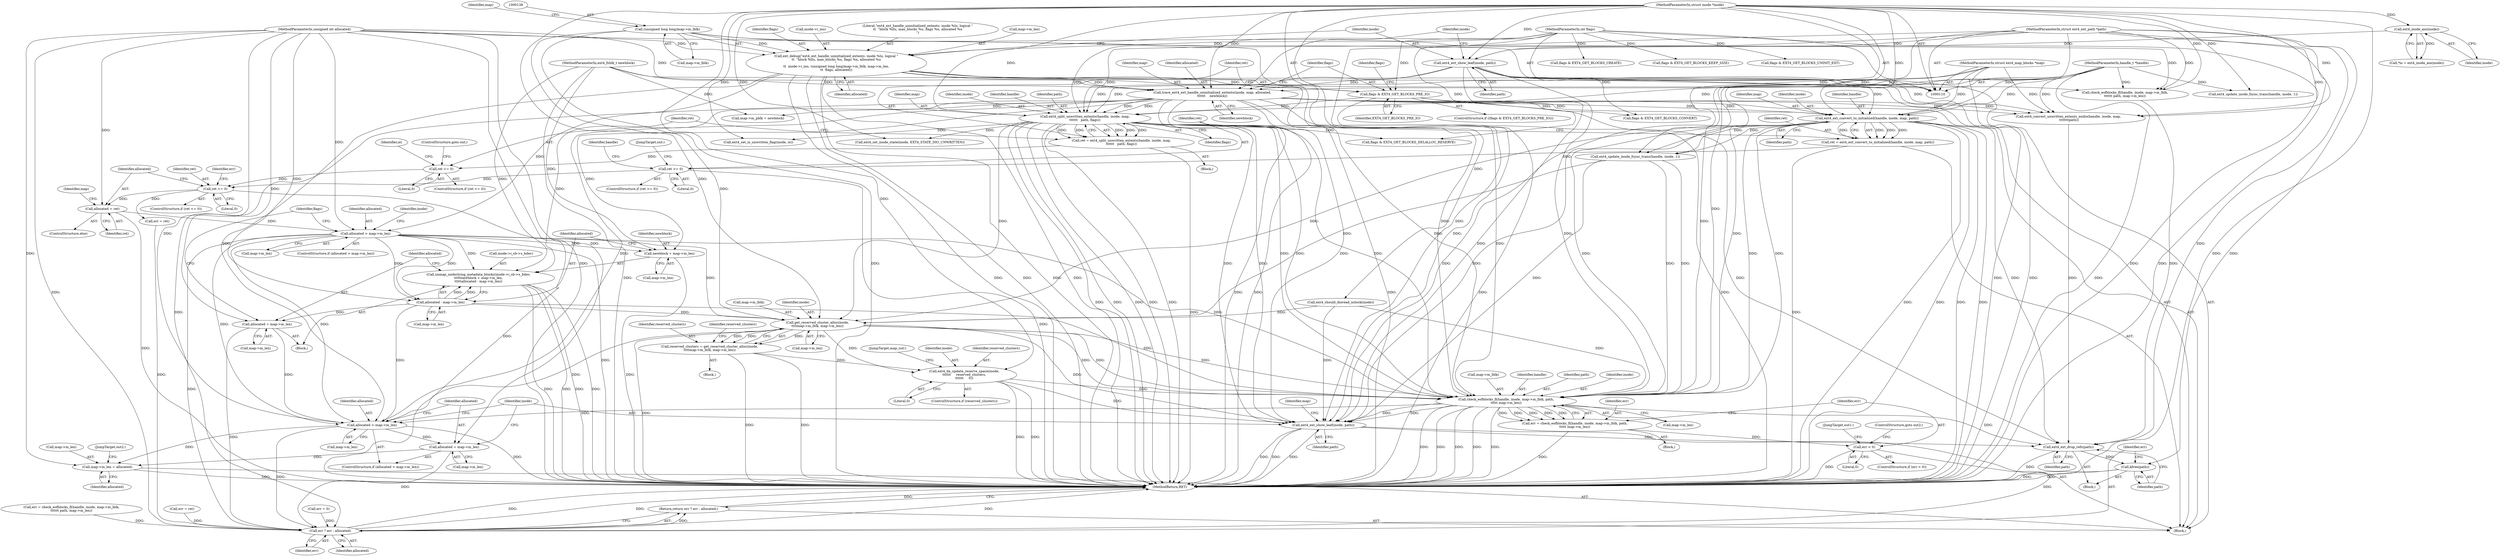 digraph "0_linux_dee1f973ca341c266229faa5a1a5bb268bed3531_0@API" {
"1000282" [label="(Call,allocated > map->m_len)"];
"1000273" [label="(Call,allocated = ret)"];
"1000264" [label="(Call,ret <= 0)"];
"1000169" [label="(Call,ret <= 0)"];
"1000160" [label="(Call,ret = ext4_split_unwritten_extents(handle, inode, map,\n\t\t\t\t\t\t   path, flags))"];
"1000162" [label="(Call,ext4_split_unwritten_extents(handle, inode, map,\n\t\t\t\t\t\t   path, flags))"];
"1000111" [label="(MethodParameterIn,handle_t *handle)"];
"1000150" [label="(Call,trace_ext4_ext_handle_uninitialized_extents(inode, map, allocated,\n\t\t\t\t\t\t    newblock))"];
"1000147" [label="(Call,ext4_ext_show_leaf(inode, path))"];
"1000130" [label="(Call,ext4_inode_aio(inode))"];
"1000112" [label="(MethodParameterIn,struct inode *inode)"];
"1000114" [label="(MethodParameterIn,struct ext4_ext_path *path)"];
"1000113" [label="(MethodParameterIn,struct ext4_map_blocks *map)"];
"1000132" [label="(Call,ext_debug(\"ext4_ext_handle_uninitialized_extents: inode %lu, logical \"\n\t\t  \"block %llu, max_blocks %u, flags %x, allocated %u\n\",\n\t\t  inode->i_ino, (unsigned long long)map->m_lblk, map->m_len,\n\t\t  flags, allocated))"];
"1000137" [label="(Call,(unsigned long long)map->m_lblk)"];
"1000115" [label="(MethodParameterIn,int flags)"];
"1000116" [label="(MethodParameterIn,unsigned int allocated)"];
"1000117" [label="(MethodParameterIn,ext4_fsblk_t newblock)"];
"1000156" [label="(Call,flags & EXT4_GET_BLOCKS_PRE_IO)"];
"1000255" [label="(Call,ret >= 0)"];
"1000247" [label="(Call,ret = ext4_ext_convert_to_initialized(handle, inode, map, path))"];
"1000249" [label="(Call,ext4_ext_convert_to_initialized(handle, inode, map, path))"];
"1000288" [label="(Call,unmap_underlying_metadata_blocks(inode->i_sb->s_bdev,\n\t\t\t\t\tnewblock + map->m_len,\n\t\t\t\t\tallocated - map->m_len))"];
"1000294" [label="(Call,newblock + map->m_len)"];
"1000299" [label="(Call,allocated - map->m_len)"];
"1000304" [label="(Call,allocated = map->m_len)"];
"1000363" [label="(Call,allocated > map->m_len)"];
"1000368" [label="(Call,allocated = map->m_len)"];
"1000381" [label="(Call,map->m_len = allocated)"];
"1000395" [label="(Call,err ? err : allocated)"];
"1000394" [label="(Return,return err ? err : allocated;)"];
"1000317" [label="(Call,get_reserved_cluster_alloc(inode,\n\t\t\t\tmap->m_lblk, map->m_len))"];
"1000315" [label="(Call,reserved_clusters = get_reserved_cluster_alloc(inode,\n\t\t\t\tmap->m_lblk, map->m_len))"];
"1000327" [label="(Call,ext4_da_update_reserve_space(inode,\n\t\t\t\t\t\t     reserved_clusters,\n\t\t\t\t\t\t     0))"];
"1000346" [label="(Call,check_eofblocks_fl(handle, inode, map->m_lblk, path,\n\t\t\t\t\t map->m_len))"];
"1000344" [label="(Call,err = check_eofblocks_fl(handle, inode, map->m_lblk, path,\n\t\t\t\t\t map->m_len))"];
"1000357" [label="(Call,err < 0)"];
"1000373" [label="(Call,ext4_ext_show_leaf(inode, path))"];
"1000390" [label="(Call,ext4_ext_drop_refs(path))"];
"1000392" [label="(Call,kfree(path))"];
"1000147" [label="(Call,ext4_ext_show_leaf(inode, path))"];
"1000339" [label="(Call,flags & EXT4_GET_BLOCKS_KEEP_SIZE)"];
"1000248" [label="(Identifier,ret)"];
"1000142" [label="(Call,map->m_len)"];
"1000296" [label="(Call,map->m_len)"];
"1000257" [label="(Literal,0)"];
"1000313" [label="(Block,)"];
"1000331" [label="(JumpTarget,map_out:)"];
"1000145" [label="(Identifier,flags)"];
"1000358" [label="(Identifier,err)"];
"1000157" [label="(Identifier,flags)"];
"1000252" [label="(Identifier,map)"];
"1000262" [label="(JumpTarget,out:)"];
"1000369" [label="(Identifier,allocated)"];
"1000192" [label="(Call,flags & EXT4_GET_BLOCKS_CONVERT)"];
"1000375" [label="(Identifier,path)"];
"1000131" [label="(Identifier,inode)"];
"1000389" [label="(Block,)"];
"1000363" [label="(Call,allocated > map->m_len)"];
"1000392" [label="(Call,kfree(path))"];
"1000360" [label="(ControlStructure,goto out2;)"];
"1000282" [label="(Call,allocated > map->m_len)"];
"1000263" [label="(ControlStructure,if (ret <= 0))"];
"1000139" [label="(Call,map->m_lblk)"];
"1000163" [label="(Identifier,handle)"];
"1000170" [label="(Identifier,ret)"];
"1000390" [label="(Call,ext4_ext_drop_refs(path))"];
"1000397" [label="(Identifier,err)"];
"1000349" [label="(Call,map->m_lblk)"];
"1000156" [label="(Call,flags & EXT4_GET_BLOCKS_PRE_IO)"];
"1000269" [label="(Identifier,err)"];
"1000268" [label="(Call,err = ret)"];
"1000114" [label="(MethodParameterIn,struct ext4_ext_path *path)"];
"1000295" [label="(Identifier,newblock)"];
"1000326" [label="(Identifier,reserved_clusters)"];
"1000183" [label="(Call,ext4_should_dioread_nolock(inode))"];
"1000284" [label="(Call,map->m_len)"];
"1000155" [label="(ControlStructure,if ((flags & EXT4_GET_BLOCKS_PRE_IO)))"];
"1000167" [label="(Identifier,flags)"];
"1000344" [label="(Call,err = check_eofblocks_fl(handle, inode, map->m_lblk, path,\n\t\t\t\t\t map->m_len))"];
"1000396" [label="(Identifier,err)"];
"1000255" [label="(Call,ret >= 0)"];
"1000300" [label="(Identifier,allocated)"];
"1000291" [label="(Identifier,inode)"];
"1000111" [label="(MethodParameterIn,handle_t *handle)"];
"1000373" [label="(Call,ext4_ext_show_leaf(inode, path))"];
"1000149" [label="(Identifier,path)"];
"1000225" [label="(Call,err = ret)"];
"1000382" [label="(Call,map->m_len)"];
"1000362" [label="(ControlStructure,if (allocated > map->m_len))"];
"1000359" [label="(Literal,0)"];
"1000395" [label="(Call,err ? err : allocated)"];
"1000287" [label="(Block,)"];
"1000305" [label="(Identifier,allocated)"];
"1000251" [label="(Identifier,inode)"];
"1000166" [label="(Identifier,path)"];
"1000153" [label="(Identifier,allocated)"];
"1000150" [label="(Call,trace_ext4_ext_handle_uninitialized_extents(inode, map, allocated,\n\t\t\t\t\t\t    newblock))"];
"1000179" [label="(Call,ext4_set_inode_state(inode, EXT4_STATE_DIO_UNWRITTEN))"];
"1000273" [label="(Call,allocated = ret)"];
"1000230" [label="(Call,flags & EXT4_GET_BLOCKS_UNINIT_EXT)"];
"1000346" [label="(Call,check_eofblocks_fl(handle, inode, map->m_lblk, path,\n\t\t\t\t\t map->m_len))"];
"1000124" [label="(Call,err = 0)"];
"1000310" [label="(Call,flags & EXT4_GET_BLOCKS_DELALLOC_RESERVE)"];
"1000113" [label="(MethodParameterIn,struct ext4_map_blocks *map)"];
"1000115" [label="(MethodParameterIn,int flags)"];
"1000249" [label="(Call,ext4_ext_convert_to_initialized(handle, inode, map, path))"];
"1000289" [label="(Call,inode->i_sb->s_bdev)"];
"1000299" [label="(Call,allocated - map->m_len)"];
"1000154" [label="(Identifier,newblock)"];
"1000236" [label="(Call,flags & EXT4_GET_BLOCKS_CREATE)"];
"1000385" [label="(Identifier,allocated)"];
"1000391" [label="(Identifier,path)"];
"1000174" [label="(Identifier,io)"];
"1000368" [label="(Call,allocated = map->m_len)"];
"1000386" [label="(JumpTarget,out2:)"];
"1000328" [label="(Identifier,inode)"];
"1000134" [label="(Call,inode->i_ino)"];
"1000399" [label="(MethodReturn,RET)"];
"1000316" [label="(Identifier,reserved_clusters)"];
"1000137" [label="(Call,(unsigned long long)map->m_lblk)"];
"1000374" [label="(Identifier,inode)"];
"1000151" [label="(Identifier,inode)"];
"1000175" [label="(Call,ext4_set_io_unwritten_flag(inode, io))"];
"1000148" [label="(Identifier,inode)"];
"1000356" [label="(ControlStructure,if (err < 0))"];
"1000250" [label="(Identifier,handle)"];
"1000347" [label="(Identifier,handle)"];
"1000116" [label="(MethodParameterIn,unsigned int allocated)"];
"1000198" [label="(Call,ext4_convert_unwritten_extents_endio(handle, inode, map,\n \t\t\t\t\t\t\tpath))"];
"1000301" [label="(Call,map->m_len)"];
"1000160" [label="(Call,ret = ext4_split_unwritten_extents(handle, inode, map,\n\t\t\t\t\t\t   path, flags))"];
"1000398" [label="(Identifier,allocated)"];
"1000315" [label="(Call,reserved_clusters = get_reserved_cluster_alloc(inode,\n\t\t\t\tmap->m_lblk, map->m_len))"];
"1000256" [label="(Identifier,ret)"];
"1000165" [label="(Identifier,map)"];
"1000146" [label="(Identifier,allocated)"];
"1000357" [label="(Call,err < 0)"];
"1000208" [label="(Call,ext4_update_inode_fsync_trans(handle, inode, 1))"];
"1000254" [label="(ControlStructure,if (ret >= 0))"];
"1000117" [label="(MethodParameterIn,ext4_fsblk_t newblock)"];
"1000345" [label="(Identifier,err)"];
"1000381" [label="(Call,map->m_len = allocated)"];
"1000394" [label="(Return,return err ? err : allocated;)"];
"1000306" [label="(Call,map->m_len)"];
"1000317" [label="(Call,get_reserved_cluster_alloc(inode,\n\t\t\t\tmap->m_lblk, map->m_len))"];
"1000259" [label="(Identifier,handle)"];
"1000330" [label="(Literal,0)"];
"1000152" [label="(Identifier,map)"];
"1000376" [label="(Call,map->m_pblk = newblock)"];
"1000118" [label="(Block,)"];
"1000365" [label="(Call,map->m_len)"];
"1000343" [label="(Block,)"];
"1000378" [label="(Identifier,map)"];
"1000275" [label="(Identifier,ret)"];
"1000329" [label="(Identifier,reserved_clusters)"];
"1000169" [label="(Call,ret <= 0)"];
"1000193" [label="(Identifier,flags)"];
"1000352" [label="(Identifier,path)"];
"1000283" [label="(Identifier,allocated)"];
"1000264" [label="(Call,ret <= 0)"];
"1000327" [label="(Call,ext4_da_update_reserve_space(inode,\n\t\t\t\t\t\t     reserved_clusters,\n\t\t\t\t\t\t     0))"];
"1000348" [label="(Identifier,inode)"];
"1000258" [label="(Call,ext4_update_inode_fsync_trans(handle, inode, 1))"];
"1000278" [label="(Identifier,map)"];
"1000361" [label="(JumpTarget,out1:)"];
"1000130" [label="(Call,ext4_inode_aio(inode))"];
"1000318" [label="(Identifier,inode)"];
"1000158" [label="(Identifier,EXT4_GET_BLOCKS_PRE_IO)"];
"1000319" [label="(Call,map->m_lblk)"];
"1000161" [label="(Identifier,ret)"];
"1000159" [label="(Block,)"];
"1000164" [label="(Identifier,inode)"];
"1000133" [label="(Literal,\"ext4_ext_handle_uninitialized_extents: inode %lu, logical \"\n\t\t  \"block %llu, max_blocks %u, flags %x, allocated %u\n\")"];
"1000162" [label="(Call,ext4_split_unwritten_extents(handle, inode, map,\n\t\t\t\t\t\t   path, flags))"];
"1000143" [label="(Identifier,map)"];
"1000325" [label="(ControlStructure,if (reserved_clusters))"];
"1000172" [label="(ControlStructure,goto out;)"];
"1000132" [label="(Call,ext_debug(\"ext4_ext_handle_uninitialized_extents: inode %lu, logical \"\n\t\t  \"block %llu, max_blocks %u, flags %x, allocated %u\n\",\n\t\t  inode->i_ino, (unsigned long long)map->m_lblk, map->m_len,\n\t\t  flags, allocated))"];
"1000353" [label="(Call,map->m_len)"];
"1000322" [label="(Call,map->m_len)"];
"1000265" [label="(Identifier,ret)"];
"1000294" [label="(Call,newblock + map->m_len)"];
"1000274" [label="(Identifier,allocated)"];
"1000112" [label="(MethodParameterIn,struct inode *inode)"];
"1000288" [label="(Call,unmap_underlying_metadata_blocks(inode->i_sb->s_bdev,\n\t\t\t\t\tnewblock + map->m_len,\n\t\t\t\t\tallocated - map->m_len))"];
"1000212" [label="(Call,err = check_eofblocks_fl(handle, inode, map->m_lblk,\n\t\t\t\t\t\t path, map->m_len))"];
"1000364" [label="(Identifier,allocated)"];
"1000128" [label="(Call,*io = ext4_inode_aio(inode))"];
"1000311" [label="(Identifier,flags)"];
"1000253" [label="(Identifier,path)"];
"1000168" [label="(ControlStructure,if (ret <= 0))"];
"1000304" [label="(Call,allocated = map->m_len)"];
"1000272" [label="(ControlStructure,else)"];
"1000266" [label="(Literal,0)"];
"1000247" [label="(Call,ret = ext4_ext_convert_to_initialized(handle, inode, map, path))"];
"1000214" [label="(Call,check_eofblocks_fl(handle, inode, map->m_lblk,\n\t\t\t\t\t\t path, map->m_len))"];
"1000393" [label="(Identifier,path)"];
"1000171" [label="(Literal,0)"];
"1000370" [label="(Call,map->m_len)"];
"1000281" [label="(ControlStructure,if (allocated > map->m_len))"];
"1000282" -> "1000281"  [label="AST: "];
"1000282" -> "1000284"  [label="CFG: "];
"1000283" -> "1000282"  [label="AST: "];
"1000284" -> "1000282"  [label="AST: "];
"1000291" -> "1000282"  [label="CFG: "];
"1000311" -> "1000282"  [label="CFG: "];
"1000282" -> "1000399"  [label="DDG: "];
"1000273" -> "1000282"  [label="DDG: "];
"1000116" -> "1000282"  [label="DDG: "];
"1000132" -> "1000282"  [label="DDG: "];
"1000282" -> "1000288"  [label="DDG: "];
"1000282" -> "1000294"  [label="DDG: "];
"1000282" -> "1000299"  [label="DDG: "];
"1000282" -> "1000299"  [label="DDG: "];
"1000282" -> "1000317"  [label="DDG: "];
"1000282" -> "1000346"  [label="DDG: "];
"1000282" -> "1000363"  [label="DDG: "];
"1000282" -> "1000363"  [label="DDG: "];
"1000282" -> "1000395"  [label="DDG: "];
"1000273" -> "1000272"  [label="AST: "];
"1000273" -> "1000275"  [label="CFG: "];
"1000274" -> "1000273"  [label="AST: "];
"1000275" -> "1000273"  [label="AST: "];
"1000278" -> "1000273"  [label="CFG: "];
"1000273" -> "1000399"  [label="DDG: "];
"1000264" -> "1000273"  [label="DDG: "];
"1000116" -> "1000273"  [label="DDG: "];
"1000264" -> "1000263"  [label="AST: "];
"1000264" -> "1000266"  [label="CFG: "];
"1000265" -> "1000264"  [label="AST: "];
"1000266" -> "1000264"  [label="AST: "];
"1000269" -> "1000264"  [label="CFG: "];
"1000274" -> "1000264"  [label="CFG: "];
"1000264" -> "1000399"  [label="DDG: "];
"1000169" -> "1000264"  [label="DDG: "];
"1000255" -> "1000264"  [label="DDG: "];
"1000264" -> "1000268"  [label="DDG: "];
"1000169" -> "1000168"  [label="AST: "];
"1000169" -> "1000171"  [label="CFG: "];
"1000170" -> "1000169"  [label="AST: "];
"1000171" -> "1000169"  [label="AST: "];
"1000172" -> "1000169"  [label="CFG: "];
"1000174" -> "1000169"  [label="CFG: "];
"1000160" -> "1000169"  [label="DDG: "];
"1000160" -> "1000159"  [label="AST: "];
"1000160" -> "1000162"  [label="CFG: "];
"1000161" -> "1000160"  [label="AST: "];
"1000162" -> "1000160"  [label="AST: "];
"1000170" -> "1000160"  [label="CFG: "];
"1000160" -> "1000399"  [label="DDG: "];
"1000162" -> "1000160"  [label="DDG: "];
"1000162" -> "1000160"  [label="DDG: "];
"1000162" -> "1000160"  [label="DDG: "];
"1000162" -> "1000160"  [label="DDG: "];
"1000162" -> "1000160"  [label="DDG: "];
"1000162" -> "1000167"  [label="CFG: "];
"1000163" -> "1000162"  [label="AST: "];
"1000164" -> "1000162"  [label="AST: "];
"1000165" -> "1000162"  [label="AST: "];
"1000166" -> "1000162"  [label="AST: "];
"1000167" -> "1000162"  [label="AST: "];
"1000162" -> "1000399"  [label="DDG: "];
"1000162" -> "1000399"  [label="DDG: "];
"1000162" -> "1000399"  [label="DDG: "];
"1000162" -> "1000399"  [label="DDG: "];
"1000162" -> "1000399"  [label="DDG: "];
"1000111" -> "1000162"  [label="DDG: "];
"1000150" -> "1000162"  [label="DDG: "];
"1000150" -> "1000162"  [label="DDG: "];
"1000112" -> "1000162"  [label="DDG: "];
"1000113" -> "1000162"  [label="DDG: "];
"1000147" -> "1000162"  [label="DDG: "];
"1000114" -> "1000162"  [label="DDG: "];
"1000156" -> "1000162"  [label="DDG: "];
"1000115" -> "1000162"  [label="DDG: "];
"1000162" -> "1000175"  [label="DDG: "];
"1000162" -> "1000179"  [label="DDG: "];
"1000162" -> "1000310"  [label="DDG: "];
"1000162" -> "1000317"  [label="DDG: "];
"1000162" -> "1000346"  [label="DDG: "];
"1000162" -> "1000346"  [label="DDG: "];
"1000162" -> "1000346"  [label="DDG: "];
"1000162" -> "1000373"  [label="DDG: "];
"1000162" -> "1000373"  [label="DDG: "];
"1000162" -> "1000390"  [label="DDG: "];
"1000111" -> "1000110"  [label="AST: "];
"1000111" -> "1000399"  [label="DDG: "];
"1000111" -> "1000198"  [label="DDG: "];
"1000111" -> "1000208"  [label="DDG: "];
"1000111" -> "1000214"  [label="DDG: "];
"1000111" -> "1000249"  [label="DDG: "];
"1000111" -> "1000258"  [label="DDG: "];
"1000111" -> "1000346"  [label="DDG: "];
"1000150" -> "1000118"  [label="AST: "];
"1000150" -> "1000154"  [label="CFG: "];
"1000151" -> "1000150"  [label="AST: "];
"1000152" -> "1000150"  [label="AST: "];
"1000153" -> "1000150"  [label="AST: "];
"1000154" -> "1000150"  [label="AST: "];
"1000157" -> "1000150"  [label="CFG: "];
"1000150" -> "1000399"  [label="DDG: "];
"1000150" -> "1000399"  [label="DDG: "];
"1000150" -> "1000399"  [label="DDG: "];
"1000147" -> "1000150"  [label="DDG: "];
"1000112" -> "1000150"  [label="DDG: "];
"1000113" -> "1000150"  [label="DDG: "];
"1000132" -> "1000150"  [label="DDG: "];
"1000116" -> "1000150"  [label="DDG: "];
"1000117" -> "1000150"  [label="DDG: "];
"1000150" -> "1000198"  [label="DDG: "];
"1000150" -> "1000198"  [label="DDG: "];
"1000150" -> "1000249"  [label="DDG: "];
"1000150" -> "1000249"  [label="DDG: "];
"1000150" -> "1000288"  [label="DDG: "];
"1000150" -> "1000294"  [label="DDG: "];
"1000150" -> "1000346"  [label="DDG: "];
"1000150" -> "1000363"  [label="DDG: "];
"1000150" -> "1000373"  [label="DDG: "];
"1000150" -> "1000376"  [label="DDG: "];
"1000150" -> "1000395"  [label="DDG: "];
"1000147" -> "1000118"  [label="AST: "];
"1000147" -> "1000149"  [label="CFG: "];
"1000148" -> "1000147"  [label="AST: "];
"1000149" -> "1000147"  [label="AST: "];
"1000151" -> "1000147"  [label="CFG: "];
"1000147" -> "1000399"  [label="DDG: "];
"1000130" -> "1000147"  [label="DDG: "];
"1000112" -> "1000147"  [label="DDG: "];
"1000114" -> "1000147"  [label="DDG: "];
"1000147" -> "1000198"  [label="DDG: "];
"1000147" -> "1000249"  [label="DDG: "];
"1000147" -> "1000346"  [label="DDG: "];
"1000147" -> "1000373"  [label="DDG: "];
"1000130" -> "1000128"  [label="AST: "];
"1000130" -> "1000131"  [label="CFG: "];
"1000131" -> "1000130"  [label="AST: "];
"1000128" -> "1000130"  [label="CFG: "];
"1000130" -> "1000128"  [label="DDG: "];
"1000112" -> "1000130"  [label="DDG: "];
"1000112" -> "1000110"  [label="AST: "];
"1000112" -> "1000399"  [label="DDG: "];
"1000112" -> "1000175"  [label="DDG: "];
"1000112" -> "1000179"  [label="DDG: "];
"1000112" -> "1000183"  [label="DDG: "];
"1000112" -> "1000198"  [label="DDG: "];
"1000112" -> "1000208"  [label="DDG: "];
"1000112" -> "1000214"  [label="DDG: "];
"1000112" -> "1000249"  [label="DDG: "];
"1000112" -> "1000258"  [label="DDG: "];
"1000112" -> "1000317"  [label="DDG: "];
"1000112" -> "1000327"  [label="DDG: "];
"1000112" -> "1000346"  [label="DDG: "];
"1000112" -> "1000373"  [label="DDG: "];
"1000114" -> "1000110"  [label="AST: "];
"1000114" -> "1000399"  [label="DDG: "];
"1000114" -> "1000198"  [label="DDG: "];
"1000114" -> "1000214"  [label="DDG: "];
"1000114" -> "1000249"  [label="DDG: "];
"1000114" -> "1000346"  [label="DDG: "];
"1000114" -> "1000373"  [label="DDG: "];
"1000114" -> "1000390"  [label="DDG: "];
"1000114" -> "1000392"  [label="DDG: "];
"1000113" -> "1000110"  [label="AST: "];
"1000113" -> "1000399"  [label="DDG: "];
"1000113" -> "1000198"  [label="DDG: "];
"1000113" -> "1000249"  [label="DDG: "];
"1000132" -> "1000118"  [label="AST: "];
"1000132" -> "1000146"  [label="CFG: "];
"1000133" -> "1000132"  [label="AST: "];
"1000134" -> "1000132"  [label="AST: "];
"1000137" -> "1000132"  [label="AST: "];
"1000142" -> "1000132"  [label="AST: "];
"1000145" -> "1000132"  [label="AST: "];
"1000146" -> "1000132"  [label="AST: "];
"1000148" -> "1000132"  [label="CFG: "];
"1000132" -> "1000399"  [label="DDG: "];
"1000132" -> "1000399"  [label="DDG: "];
"1000132" -> "1000399"  [label="DDG: "];
"1000132" -> "1000399"  [label="DDG: "];
"1000137" -> "1000132"  [label="DDG: "];
"1000115" -> "1000132"  [label="DDG: "];
"1000116" -> "1000132"  [label="DDG: "];
"1000132" -> "1000156"  [label="DDG: "];
"1000132" -> "1000214"  [label="DDG: "];
"1000132" -> "1000346"  [label="DDG: "];
"1000132" -> "1000363"  [label="DDG: "];
"1000137" -> "1000139"  [label="CFG: "];
"1000138" -> "1000137"  [label="AST: "];
"1000139" -> "1000137"  [label="AST: "];
"1000143" -> "1000137"  [label="CFG: "];
"1000137" -> "1000399"  [label="DDG: "];
"1000137" -> "1000214"  [label="DDG: "];
"1000137" -> "1000317"  [label="DDG: "];
"1000137" -> "1000346"  [label="DDG: "];
"1000115" -> "1000110"  [label="AST: "];
"1000115" -> "1000399"  [label="DDG: "];
"1000115" -> "1000156"  [label="DDG: "];
"1000115" -> "1000192"  [label="DDG: "];
"1000115" -> "1000230"  [label="DDG: "];
"1000115" -> "1000236"  [label="DDG: "];
"1000115" -> "1000310"  [label="DDG: "];
"1000115" -> "1000339"  [label="DDG: "];
"1000116" -> "1000110"  [label="AST: "];
"1000116" -> "1000399"  [label="DDG: "];
"1000116" -> "1000299"  [label="DDG: "];
"1000116" -> "1000304"  [label="DDG: "];
"1000116" -> "1000363"  [label="DDG: "];
"1000116" -> "1000368"  [label="DDG: "];
"1000116" -> "1000381"  [label="DDG: "];
"1000116" -> "1000395"  [label="DDG: "];
"1000117" -> "1000110"  [label="AST: "];
"1000117" -> "1000399"  [label="DDG: "];
"1000117" -> "1000288"  [label="DDG: "];
"1000117" -> "1000294"  [label="DDG: "];
"1000117" -> "1000376"  [label="DDG: "];
"1000156" -> "1000155"  [label="AST: "];
"1000156" -> "1000158"  [label="CFG: "];
"1000157" -> "1000156"  [label="AST: "];
"1000158" -> "1000156"  [label="AST: "];
"1000161" -> "1000156"  [label="CFG: "];
"1000193" -> "1000156"  [label="CFG: "];
"1000156" -> "1000399"  [label="DDG: "];
"1000156" -> "1000399"  [label="DDG: "];
"1000156" -> "1000192"  [label="DDG: "];
"1000255" -> "1000254"  [label="AST: "];
"1000255" -> "1000257"  [label="CFG: "];
"1000256" -> "1000255"  [label="AST: "];
"1000257" -> "1000255"  [label="AST: "];
"1000259" -> "1000255"  [label="CFG: "];
"1000262" -> "1000255"  [label="CFG: "];
"1000255" -> "1000399"  [label="DDG: "];
"1000247" -> "1000255"  [label="DDG: "];
"1000247" -> "1000118"  [label="AST: "];
"1000247" -> "1000249"  [label="CFG: "];
"1000248" -> "1000247"  [label="AST: "];
"1000249" -> "1000247"  [label="AST: "];
"1000256" -> "1000247"  [label="CFG: "];
"1000247" -> "1000399"  [label="DDG: "];
"1000249" -> "1000247"  [label="DDG: "];
"1000249" -> "1000247"  [label="DDG: "];
"1000249" -> "1000247"  [label="DDG: "];
"1000249" -> "1000247"  [label="DDG: "];
"1000249" -> "1000253"  [label="CFG: "];
"1000250" -> "1000249"  [label="AST: "];
"1000251" -> "1000249"  [label="AST: "];
"1000252" -> "1000249"  [label="AST: "];
"1000253" -> "1000249"  [label="AST: "];
"1000249" -> "1000399"  [label="DDG: "];
"1000249" -> "1000399"  [label="DDG: "];
"1000249" -> "1000399"  [label="DDG: "];
"1000249" -> "1000399"  [label="DDG: "];
"1000249" -> "1000258"  [label="DDG: "];
"1000249" -> "1000258"  [label="DDG: "];
"1000249" -> "1000317"  [label="DDG: "];
"1000249" -> "1000346"  [label="DDG: "];
"1000249" -> "1000346"  [label="DDG: "];
"1000249" -> "1000346"  [label="DDG: "];
"1000249" -> "1000373"  [label="DDG: "];
"1000249" -> "1000373"  [label="DDG: "];
"1000249" -> "1000390"  [label="DDG: "];
"1000288" -> "1000287"  [label="AST: "];
"1000288" -> "1000299"  [label="CFG: "];
"1000289" -> "1000288"  [label="AST: "];
"1000294" -> "1000288"  [label="AST: "];
"1000299" -> "1000288"  [label="AST: "];
"1000305" -> "1000288"  [label="CFG: "];
"1000288" -> "1000399"  [label="DDG: "];
"1000288" -> "1000399"  [label="DDG: "];
"1000288" -> "1000399"  [label="DDG: "];
"1000288" -> "1000399"  [label="DDG: "];
"1000299" -> "1000288"  [label="DDG: "];
"1000299" -> "1000288"  [label="DDG: "];
"1000294" -> "1000296"  [label="CFG: "];
"1000295" -> "1000294"  [label="AST: "];
"1000296" -> "1000294"  [label="AST: "];
"1000300" -> "1000294"  [label="CFG: "];
"1000294" -> "1000399"  [label="DDG: "];
"1000299" -> "1000301"  [label="CFG: "];
"1000300" -> "1000299"  [label="AST: "];
"1000301" -> "1000299"  [label="AST: "];
"1000299" -> "1000304"  [label="DDG: "];
"1000299" -> "1000317"  [label="DDG: "];
"1000299" -> "1000346"  [label="DDG: "];
"1000299" -> "1000363"  [label="DDG: "];
"1000304" -> "1000287"  [label="AST: "];
"1000304" -> "1000306"  [label="CFG: "];
"1000305" -> "1000304"  [label="AST: "];
"1000306" -> "1000304"  [label="AST: "];
"1000311" -> "1000304"  [label="CFG: "];
"1000304" -> "1000363"  [label="DDG: "];
"1000304" -> "1000395"  [label="DDG: "];
"1000363" -> "1000362"  [label="AST: "];
"1000363" -> "1000365"  [label="CFG: "];
"1000364" -> "1000363"  [label="AST: "];
"1000365" -> "1000363"  [label="AST: "];
"1000369" -> "1000363"  [label="CFG: "];
"1000374" -> "1000363"  [label="CFG: "];
"1000363" -> "1000399"  [label="DDG: "];
"1000346" -> "1000363"  [label="DDG: "];
"1000317" -> "1000363"  [label="DDG: "];
"1000363" -> "1000368"  [label="DDG: "];
"1000363" -> "1000381"  [label="DDG: "];
"1000363" -> "1000395"  [label="DDG: "];
"1000368" -> "1000362"  [label="AST: "];
"1000368" -> "1000370"  [label="CFG: "];
"1000369" -> "1000368"  [label="AST: "];
"1000370" -> "1000368"  [label="AST: "];
"1000374" -> "1000368"  [label="CFG: "];
"1000368" -> "1000381"  [label="DDG: "];
"1000368" -> "1000395"  [label="DDG: "];
"1000381" -> "1000118"  [label="AST: "];
"1000381" -> "1000385"  [label="CFG: "];
"1000382" -> "1000381"  [label="AST: "];
"1000385" -> "1000381"  [label="AST: "];
"1000386" -> "1000381"  [label="CFG: "];
"1000381" -> "1000399"  [label="DDG: "];
"1000395" -> "1000394"  [label="AST: "];
"1000395" -> "1000397"  [label="CFG: "];
"1000395" -> "1000398"  [label="CFG: "];
"1000396" -> "1000395"  [label="AST: "];
"1000397" -> "1000395"  [label="AST: "];
"1000398" -> "1000395"  [label="AST: "];
"1000394" -> "1000395"  [label="CFG: "];
"1000395" -> "1000399"  [label="DDG: "];
"1000395" -> "1000399"  [label="DDG: "];
"1000395" -> "1000399"  [label="DDG: "];
"1000395" -> "1000394"  [label="DDG: "];
"1000124" -> "1000395"  [label="DDG: "];
"1000225" -> "1000395"  [label="DDG: "];
"1000268" -> "1000395"  [label="DDG: "];
"1000357" -> "1000395"  [label="DDG: "];
"1000212" -> "1000395"  [label="DDG: "];
"1000394" -> "1000118"  [label="AST: "];
"1000399" -> "1000394"  [label="CFG: "];
"1000394" -> "1000399"  [label="DDG: "];
"1000317" -> "1000315"  [label="AST: "];
"1000317" -> "1000322"  [label="CFG: "];
"1000318" -> "1000317"  [label="AST: "];
"1000319" -> "1000317"  [label="AST: "];
"1000322" -> "1000317"  [label="AST: "];
"1000315" -> "1000317"  [label="CFG: "];
"1000317" -> "1000399"  [label="DDG: "];
"1000317" -> "1000315"  [label="DDG: "];
"1000317" -> "1000315"  [label="DDG: "];
"1000317" -> "1000315"  [label="DDG: "];
"1000183" -> "1000317"  [label="DDG: "];
"1000258" -> "1000317"  [label="DDG: "];
"1000317" -> "1000327"  [label="DDG: "];
"1000317" -> "1000346"  [label="DDG: "];
"1000317" -> "1000346"  [label="DDG: "];
"1000317" -> "1000346"  [label="DDG: "];
"1000317" -> "1000373"  [label="DDG: "];
"1000315" -> "1000313"  [label="AST: "];
"1000316" -> "1000315"  [label="AST: "];
"1000326" -> "1000315"  [label="CFG: "];
"1000315" -> "1000399"  [label="DDG: "];
"1000315" -> "1000399"  [label="DDG: "];
"1000315" -> "1000327"  [label="DDG: "];
"1000327" -> "1000325"  [label="AST: "];
"1000327" -> "1000330"  [label="CFG: "];
"1000328" -> "1000327"  [label="AST: "];
"1000329" -> "1000327"  [label="AST: "];
"1000330" -> "1000327"  [label="AST: "];
"1000331" -> "1000327"  [label="CFG: "];
"1000327" -> "1000399"  [label="DDG: "];
"1000327" -> "1000399"  [label="DDG: "];
"1000327" -> "1000346"  [label="DDG: "];
"1000327" -> "1000373"  [label="DDG: "];
"1000346" -> "1000344"  [label="AST: "];
"1000346" -> "1000353"  [label="CFG: "];
"1000347" -> "1000346"  [label="AST: "];
"1000348" -> "1000346"  [label="AST: "];
"1000349" -> "1000346"  [label="AST: "];
"1000352" -> "1000346"  [label="AST: "];
"1000353" -> "1000346"  [label="AST: "];
"1000344" -> "1000346"  [label="CFG: "];
"1000346" -> "1000399"  [label="DDG: "];
"1000346" -> "1000399"  [label="DDG: "];
"1000346" -> "1000399"  [label="DDG: "];
"1000346" -> "1000399"  [label="DDG: "];
"1000346" -> "1000399"  [label="DDG: "];
"1000346" -> "1000344"  [label="DDG: "];
"1000346" -> "1000344"  [label="DDG: "];
"1000346" -> "1000344"  [label="DDG: "];
"1000346" -> "1000344"  [label="DDG: "];
"1000346" -> "1000344"  [label="DDG: "];
"1000258" -> "1000346"  [label="DDG: "];
"1000258" -> "1000346"  [label="DDG: "];
"1000183" -> "1000346"  [label="DDG: "];
"1000346" -> "1000373"  [label="DDG: "];
"1000346" -> "1000373"  [label="DDG: "];
"1000346" -> "1000390"  [label="DDG: "];
"1000344" -> "1000343"  [label="AST: "];
"1000345" -> "1000344"  [label="AST: "];
"1000358" -> "1000344"  [label="CFG: "];
"1000344" -> "1000399"  [label="DDG: "];
"1000344" -> "1000357"  [label="DDG: "];
"1000357" -> "1000356"  [label="AST: "];
"1000357" -> "1000359"  [label="CFG: "];
"1000358" -> "1000357"  [label="AST: "];
"1000359" -> "1000357"  [label="AST: "];
"1000360" -> "1000357"  [label="CFG: "];
"1000361" -> "1000357"  [label="CFG: "];
"1000357" -> "1000399"  [label="DDG: "];
"1000373" -> "1000118"  [label="AST: "];
"1000373" -> "1000375"  [label="CFG: "];
"1000374" -> "1000373"  [label="AST: "];
"1000375" -> "1000373"  [label="AST: "];
"1000378" -> "1000373"  [label="CFG: "];
"1000373" -> "1000399"  [label="DDG: "];
"1000373" -> "1000399"  [label="DDG: "];
"1000373" -> "1000399"  [label="DDG: "];
"1000183" -> "1000373"  [label="DDG: "];
"1000258" -> "1000373"  [label="DDG: "];
"1000373" -> "1000390"  [label="DDG: "];
"1000390" -> "1000389"  [label="AST: "];
"1000390" -> "1000391"  [label="CFG: "];
"1000391" -> "1000390"  [label="AST: "];
"1000393" -> "1000390"  [label="CFG: "];
"1000390" -> "1000399"  [label="DDG: "];
"1000214" -> "1000390"  [label="DDG: "];
"1000198" -> "1000390"  [label="DDG: "];
"1000390" -> "1000392"  [label="DDG: "];
"1000392" -> "1000389"  [label="AST: "];
"1000392" -> "1000393"  [label="CFG: "];
"1000393" -> "1000392"  [label="AST: "];
"1000396" -> "1000392"  [label="CFG: "];
"1000392" -> "1000399"  [label="DDG: "];
"1000392" -> "1000399"  [label="DDG: "];
}

